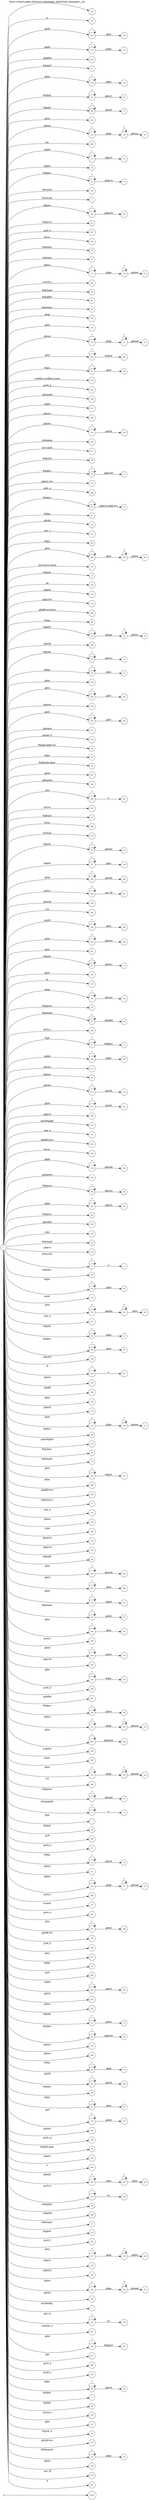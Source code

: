 digraph NFA {
  rankdir=LR;
  node [shape=circle, fontsize=10];
  __start [shape=point, label=""];
  __start -> None;
  100 [label="100"];
  312 [label="312"];
  218 [label="218"];
  172 [label="172"];
  203 [label="203"];
  37 [label="37"];
  178 [label="178"];
  33 [label="33"];
  61 [label="61"];
  16 [label="16"];
  241 [label="241"];
  254 [label="254"];
  119 [label="119"];
  306 [label="306"];
  174 [label="174"];
  44 [label="44"];
  72 [label="72"];
  164 [label="164"];
  26 [label="26"];
  2 [label="2"];
  190 [label="190"];
  81 [label="81"];
  267 [label="267"];
  307 [label="307"];
  59 [label="59"];
  126 [label="126"];
  55 [label="55"];
  113 [label="113"];
  302 [label="302"];
  56 [label="56"];
  83 [label="83"];
  49 [label="49"];
  206 [label="206"];
  143 [label="143"];
  223 [label="223"];
  116 [label="116"];
  247 [label="247"];
  226 [label="226"];
  95 [label="95"];
  245 [label="245"];
  102 [label="102"];
  283 [label="283"];
  48 [label="48"];
  235 [label="235"];
  160 [label="160"];
  171 [label="171"];
  189 [label="189"];
  177 [label="177"];
  233 [label="233"];
  215 [label="215"];
  162 [label="162"];
  311 [label="311"];
  127 [label="127"];
  39 [label="39"];
  69 [label="69"];
  133 [label="133"];
  70 [label="70"];
  155 [label="155"];
  229 [label="229"];
  287 [label="287"];
  13 [label="13"];
  269 [label="269"];
  74 [label="74"];
  27 [label="27"];
  145 [label="145"];
  181 [label="181"];
  19 [label="19"];
  273 [label="273"];
  88 [label="88"];
  297 [label="297"];
  248 [label="248"];
  101 [label="101"];
  41 [label="41"];
  75 [label="75"];
  120 [label="120"];
  105 [label="105"];
  170 [label="170"];
  118 [label="118"];
  179 [label="179"];
  136 [label="136"];
  144 [label="144"];
  200 [label="200"];
  98 [label="98"];
  22 [label="22"];
  62 [label="62"];
  124 [label="124"];
  156 [label="156"];
  14 [label="14"];
  30 [label="30"];
  67 [label="67"];
  146 [label="146"];
  185 [label="185"];
  246 [label="246"];
  150 [label="150"];
  109 [label="109"];
  142 [label="142"];
  227 [label="227"];
  262 [label="262"];
  161 [label="161"];
  274 [label="274"];
  36 [label="36"];
  64 [label="64"];
  85 [label="85"];
  58 [label="58"];
  207 [label="207"];
  159 [label="159"];
  296 [label="296"];
  303 [label="303"];
  45 [label="45"];
  308 [label="308"];
  316 [label="316"];
  25 [label="25"];
  137 [label="137"];
  208 [label="208"];
  4 [label="4"];
  17 [label="17"];
  286 [label="286"];
  149 [label="149"];
  292 [label="292"];
  259 [label="259"];
  244 [label="244"];
  261 [label="261"];
  18 [label="18"];
  255 [label="255"];
  315 [label="315"];
  249 [label="249"];
  141 [label="141"];
  76 [label="76"];
  47 [label="47"];
  280 [label="280"];
  24 [label="24"];
  121 [label="121"];
  8 [label="8"];
  191 [label="191"];
  184 [label="184"];
  212 [label="212"];
  87 [label="87"];
  213 [label="213"];
  210 [label="210"];
  196 [label="196"];
  92 [label="92"];
  314 [label="314"];
  275 [label="275"];
  202 [label="202"];
  309 [label="309"];
  139 [label="139"];
  163 [label="163"];
  6 [label="6"];
  219 [label="219"];
  79 [label="79"];
  94 [label="94"];
  135 [label="135"];
  180 [label="180"];
  231 [label="231"];
  65 [label="65"];
  243 [label="243"];
  158 [label="158"];
  295 [label="295"];
  46 [label="46"];
  195 [label="195"];
  3 [label="3"];
  42 [label="42"];
  89 [label="89"];
  117 [label="117"];
  211 [label="211"];
  225 [label="225"];
  310 [label="310"];
  188 [label="188"];
  0 [label="0"];
  234 [label="234"];
  238 [label="238"];
  115 [label="115"];
  209 [label="209"];
  271 [label="271"];
  20 [label="20"];
  66 [label="66"];
  104 [label="104"];
  106 [label="106"];
  153 [label="153"];
  198 [label="198"];
  256 [label="256"];
  147 [label="147"];
  51 [label="51"];
  125 [label="125"];
  86 [label="86"];
  313 [label="313"];
  40 [label="40"];
  54 [label="54"];
  130 [label="130"];
  230 [label="230"];
  304 [label="304"];
  96 [label="96"];
  239 [label="239"];
  204 [label="204"];
  97 [label="97"];
  272 [label="272"];
  183 [label="183"];
  148 [label="148"];
  293 [label="293"];
  192 [label="192"];
  194 [label="194"];
  82 [label="82"];
  242 [label="242"];
  205 [label="205"];
  53 [label="53"];
  216 [label="216"];
  176 [label="176"];
  50 [label="50"];
  240 [label="240"];
  285 [label="285"];
  169 [label="169"];
  193 [label="193"];
  232 [label="232"];
  284 [label="284"];
  250 [label="250"];
  260 [label="260"];
  175 [label="175"];
  201 [label="201"];
  258 [label="258"];
  68 [label="68"];
  131 [label="131"];
  228 [label="228"];
  300 [label="300"];
  140 [label="140"];
  107 [label="107"];
  305 [label="305"];
  122 [label="122"];
  294 [label="294"];
  77 [label="77"];
  5 [label="5"];
  90 [label="90"];
  7 [label="7"];
  38 [label="38"];
  168 [label="168"];
  263 [label="263"];
  265 [label="265"];
  277 [label="277"];
  32 [label="32"];
  151 [label="151"];
  110 [label="110"];
  289 [label="289"];
  317 [label="317"];
  281 [label="281"];
  167 [label="167"];
  199 [label="199"];
  268 [label="268"];
  123 [label="123"];
  251 [label="251"];
  10 [label="10"];
  266 [label="266"];
  182 [label="182"];
  222 [label="222"];
  78 [label="78"];
  111 [label="111"];
  252 [label="252"];
  12 [label="12"];
  63 [label="63"];
  152 [label="152"];
  29 [label="29"];
  166 [label="166"];
  28 [label="28"];
  132 [label="132"];
  187 [label="187"];
  257 [label="257"];
  15 [label="15"];
  60 [label="60"];
  91 [label="91"];
  134 [label="134"];
  253 [label="253"];
  290 [label="290"];
  35 [label="35"];
  154 [label="154"];
  214 [label="214"];
  279 [label="279"];
  299 [label="299"];
  186 [label="186"];
  278 [label="278"];
  84 [label="84"];
  298 [label="298"];
  57 [label="57"];
  43 [label="43"];
  112 [label="112"];
  282 [label="282"];
  237 [label="237"];
  197 [label="197"];
  103 [label="103"];
  128 [label="128"];
  220 [label="220"];
  1 [label="1"];
  108 [label="108"];
  236 [label="236"];
  31 [label="31"];
  301 [label="301"];
  21 [label="21"];
  224 [label="224"];
  217 [label="217"];
  71 [label="71"];
  9 [label="9"];
  288 [label="288"];
  23 [label="23"];
  264 [label="264"];
  138 [label="138"];
  93 [label="93"];
  11 [label="11"];
  34 [label="34"];
  80 [label="80"];
  73 [label="73"];
  173 [label="173"];
  270 [label="270"];
  221 [label="221"];
  99 [label="99"];
  157 [label="157"];
  52 [label="52"];
  114 [label="114"];
  165 [label="165"];
  276 [label="276"];
  291 [label="291"];
  129 [label="129"];
  { node [shape=doublecircle]; 1 2 4 6 7 9 10 11 13 15 17 19 21 24 26 27 29 31 33 34 35 36 37 38 39 40 41 42 43 44 45 46 48 49 51 53 54 55 56 57 58 59 60 62 64 65 67 69 71 73 75 76 78 80 81 82 83 84 85 86 87 88 90 92 94 96 97 98 99 100 101 102 103 104 105 107 109 112 115 118 121 124 127 130 133 135 136 138 140 142 143 144 145 146 147 148 149 150 151 152 153 154 155 156 157 158 159 160 161 162 163 164 165 166 168 170 171 173 175 177 179 181 183 185 188 189 191 192 193 194 195 196 197 198 199 200 201 202 203 204 206 207 209 211 212 214 216 217 219 220 221 222 223 225 227 229 231 233 236 239 241 243 245 247 250 251 252 253 254 255 256 258 260 261 263 264 265 266 267 268 269 270 271 272 273 274 275 276 277 279 280 281 282 283 284 285 287 288 289 290 291 292 293 294 295 297 298 299 300 301 302 303 304 305 306 307 308 309 310 311 312 313 314 315 316 317 }
  0 -> 1 [label="#GBMPAL"];
  0 -> 2 [label="#SIvCob"];
  0 -> 3 [label="#SIvCob"];
  3 -> 3 [label="*"];
  3 -> 4 [label="a"];
  0 -> 5 [label="#WqQANb"];
  5 -> 5 [label="*"];
  5 -> 6 [label="a"];
  0 -> 7 [label="#gb"];
  0 -> 8 [label="#gb"];
  8 -> 8 [label="*"];
  8 -> 9 [label="#gbprc"];
  0 -> 10 [label="#gbb"];
  0 -> 11 [label="#gbbw"];
  0 -> 12 [label="#gbd4"];
  12 -> 12 [label="*"];
  12 -> 13 [label=".gbmc"];
  0 -> 14 [label="#gbd4"];
  14 -> 14 [label="*"];
  14 -> 15 [label=".gbmcc"];
  0 -> 16 [label="#gbd4"];
  16 -> 16 [label="*"];
  16 -> 17 [label=".gbmh"];
  0 -> 18 [label="#gbd4"];
  18 -> 18 [label="*"];
  18 -> 19 [label=".gbmtc"];
  0 -> 20 [label="#gbd4"];
  20 -> 20 [label="*"];
  20 -> 21 [label=".gbpc"];
  0 -> 22 [label="#gbd4"];
  22 -> 22 [label="*"];
  22 -> 23 [label=".gbpgs"];
  23 -> 23 [label="*"];
  23 -> 24 [label=".gbmtc"];
  0 -> 25 [label="#gbd4"];
  25 -> 25 [label="*"];
  25 -> 26 [label=".gbsbic"];
  0 -> 27 [label="#gbg"];
  0 -> 28 [label="#gbg"];
  28 -> 28 [label="*"];
  28 -> 29 [label=".gbgt"];
  0 -> 30 [label="#gbg"];
  30 -> 30 [label="*"];
  30 -> 31 [label=".gbm"];
  0 -> 32 [label="#gbg"];
  32 -> 32 [label="*"];
  32 -> 33 [label=".gbtcb"];
  0 -> 34 [label="#gbg5"];
  0 -> 35 [label="#gbg6.gbgt"];
  0 -> 36 [label="#gbg6.gbgt-hvr"];
  0 -> 37 [label="#gbgs5"];
  0 -> 38 [label="#gbi4i"];
  0 -> 39 [label="#gbi4id"];
  0 -> 40 [label="#gbi4m1"];
  0 -> 41 [label="#gbi4s"];
  0 -> 42 [label="#gbi4s1"];
  0 -> 43 [label="#gbi4t"];
  0 -> 44 [label="#gbi5"];
  0 -> 45 [label="#gbmm"];
  0 -> 46 [label="#gbmpal"];
  0 -> 47 [label="#gbmpal"];
  47 -> 47 [label="*"];
  47 -> 48 [label=".gbqfbb"];
  0 -> 49 [label="#gbmpas"];
  0 -> 50 [label="#gbmpas"];
  50 -> 50 [label="*"];
  50 -> 51 [label=".gbmt"];
  0 -> 52 [label="#gbmpasb"];
  52 -> 52 [label="*"];
  52 -> 53 [label=".gbps"];
  0 -> 54 [label="#gbmpdv"];
  0 -> 55 [label="#gbmpi"];
  0 -> 56 [label="#gbmpid"];
  0 -> 57 [label="#gbmpiw"];
  0 -> 58 [label="#gbmplp.gbps"];
  0 -> 59 [label="#gbmps"];
  0 -> 60 [label="#gbpm"];
  0 -> 61 [label="#gbpm"];
  61 -> 61 [label="*"];
  61 -> 62 [label=".gbml1"];
  0 -> 63 [label="#gbpm"];
  63 -> 63 [label="*"];
  63 -> 64 [label=".gbpmtc"];
  0 -> 65 [label="#gbpms"];
  0 -> 66 [label="#gbprc"];
  66 -> 66 [label="*"];
  66 -> 67 [label=".gbm"];
  0 -> 68 [label="#gbprc"];
  68 -> 68 [label="*"];
  68 -> 69 [label=".gbmc"];
  0 -> 70 [label="#gbprc"];
  70 -> 70 [label="*"];
  70 -> 71 [label=".gbprcbc"];
  0 -> 72 [label="#gbprc"];
  72 -> 72 [label="*"];
  72 -> 73 [label=".gbprcx"];
  0 -> 74 [label="#gbprc"];
  74 -> 74 [label="*"];
  74 -> 75 [label=".gbprcx.gbgt-hvr"];
  0 -> 76 [label="#gbprca"];
  0 -> 77 [label="#gbprca"];
  77 -> 77 [label="*"];
  77 -> 78 [label=".gbmab"];
  0 -> 79 [label="#gbprca"];
  79 -> 79 [label="*"];
  79 -> 80 [label=".gbmac"];
  0 -> 81 [label="#gbprcs"];
  0 -> 82 [label="#gbqfb"];
  0 -> 83 [label="#gbqfbw"];
  0 -> 84 [label="#gbqfqw"];
  0 -> 85 [label="#gbs"];
  0 -> 86 [label="#gbx3"];
  0 -> 87 [label="#gbx4"];
  0 -> 88 [label="#gbz"];
  0 -> 89 [label="#gbz"];
  89 -> 89 [label="*"];
  89 -> 90 [label=".gbgt"];
  0 -> 91 [label="#gbz"];
  91 -> 91 [label="*"];
  91 -> 92 [label=".gbm"];
  0 -> 93 [label="#gbz"];
  93 -> 93 [label="*"];
  93 -> 94 [label=".gbtcb"];
  0 -> 95 [label="#gbz"];
  95 -> 95 [label="*"];
  95 -> 96 [label=".gbzt"];
  0 -> 97 [label="#gbztms1"];
  0 -> 98 [label="#gog"];
  0 -> 99 [label="#gssb_b"];
  0 -> 100 [label="#gws-output-pages-elements-homepage_additional_languages__als"];
  0 -> 101 [label="-moz-focus-inner"];
  0 -> 102 [label="-webkit-scrollbar-track"];
  0 -> 103 [label=".GBMCC"];
  0 -> 104 [label=".H6sW5"];
  0 -> 105 [label=".ds"];
  0 -> 106 [label=".fl"];
  106 -> 106 [label="*"];
  106 -> 107 [label="a"];
  0 -> 108 [label=".gac_m"];
  108 -> 108 [label="*"];
  108 -> 109 [label="td"];
  0 -> 110 [label=".gbem"];
  110 -> 110 [label="*"];
  110 -> 111 [label=".gbgs"];
  111 -> 111 [label="*"];
  111 -> 112 [label=".gbmab"];
  0 -> 113 [label=".gbem"];
  113 -> 113 [label="*"];
  113 -> 114 [label=".gbgs"];
  114 -> 114 [label="*"];
  114 -> 115 [label=".gbmac"];
  0 -> 116 [label=".gbemi"];
  116 -> 116 [label="*"];
  116 -> 117 [label=".gbgs"];
  117 -> 117 [label="*"];
  117 -> 118 [label=".gbmab"];
  0 -> 119 [label=".gbemi"];
  119 -> 119 [label="*"];
  119 -> 120 [label=".gbgs"];
  120 -> 120 [label="*"];
  120 -> 121 [label=".gbmac"];
  0 -> 122 [label=".gbes"];
  122 -> 122 [label="*"];
  122 -> 123 [label=".gbgs"];
  123 -> 123 [label="*"];
  123 -> 124 [label=".gbmab"];
  0 -> 125 [label=".gbes"];
  125 -> 125 [label="*"];
  125 -> 126 [label=".gbgs"];
  126 -> 126 [label="*"];
  126 -> 127 [label=".gbmac"];
  0 -> 128 [label=".gbesi"];
  128 -> 128 [label="*"];
  128 -> 129 [label=".gbgs"];
  129 -> 129 [label="*"];
  129 -> 130 [label=".gbmab"];
  0 -> 131 [label=".gbesi"];
  131 -> 131 [label="*"];
  131 -> 132 [label=".gbgs"];
  132 -> 132 [label="*"];
  132 -> 133 [label=".gbmac"];
  0 -> 134 [label=".gbf"];
  134 -> 134 [label="*"];
  134 -> 135 [label=".gbmt"];
  0 -> 136 [label=".gbg4a"];
  0 -> 137 [label=".gbg4a"];
  137 -> 137 [label="*"];
  137 -> 138 [label=".gbts"];
  0 -> 139 [label=".gbgs"];
  139 -> 139 [label="*"];
  139 -> 140 [label=".gbmab"];
  0 -> 141 [label=".gbgs"];
  141 -> 141 [label="*"];
  141 -> 142 [label=".gbmac"];
  0 -> 143 [label=".gbgt"];
  0 -> 144 [label=".gbgt-hvr"];
  0 -> 145 [label=".gbi4p"];
  0 -> 146 [label=".gbm"];
  0 -> 147 [label=".gbm0l"];
  0 -> 148 [label=".gbma"];
  0 -> 149 [label=".gbmab"];
  0 -> 150 [label=".gbmac"];
  0 -> 151 [label=".gbmc"];
  0 -> 152 [label=".gbmcc"];
  0 -> 153 [label=".gbmh"];
  0 -> 154 [label=".gbml1"];
  0 -> 155 [label=".gbml1-hvr"];
  0 -> 156 [label=".gbmlb"];
  0 -> 157 [label=".gbmlb-hvr"];
  0 -> 158 [label=".gbmlbw"];
  0 -> 159 [label=".gbmpala"];
  0 -> 160 [label=".gbmpalb"];
  0 -> 161 [label=".gbmpia"];
  0 -> 162 [label=".gbmpiaa"];
  0 -> 163 [label=".gbmpiaw"];
  0 -> 164 [label=".gbmpnw"];
  0 -> 165 [label=".gbmt"];
  0 -> 166 [label=".gbmtc"];
  0 -> 167 [label=".gbn"];
  167 -> 167 [label="*"];
  167 -> 168 [label=".gbmt"];
  0 -> 169 [label=".gbnd"];
  169 -> 169 [label="*"];
  169 -> 170 [label=".gbmt"];
  0 -> 171 [label=".gbp0"];
  0 -> 172 [label=".gbp0"];
  172 -> 172 [label="*"];
  172 -> 173 [label=".gbps"];
  0 -> 174 [label=".gbp0"];
  174 -> 174 [label="*"];
  174 -> 175 [label=".gbps2"];
  0 -> 176 [label=".gbpc"];
  176 -> 176 [label="*"];
  176 -> 177 [label=".gbpd"];
  0 -> 178 [label=".gbpc"];
  178 -> 178 [label="*"];
  178 -> 179 [label=".gbps"];
  0 -> 180 [label=".gbpc"];
  180 -> 180 [label="*"];
  180 -> 181 [label=".gbps2"];
  0 -> 182 [label=".gbpd"];
  182 -> 182 [label="*"];
  182 -> 183 [label=".gbmt"];
  0 -> 184 [label=".gbpd"];
  184 -> 184 [label="*"];
  184 -> 185 [label=".gbps"];
  0 -> 186 [label=".gbpdjs"];
  186 -> 186 [label="*"];
  186 -> 187 [label=".gbto"];
  187 -> 187 [label="*"];
  187 -> 188 [label=".gbm"];
  0 -> 189 [label=".gbpmc"];
  0 -> 190 [label=".gbpmc"];
  190 -> 190 [label="*"];
  190 -> 191 [label=".gbpmtc"];
  0 -> 192 [label=".gbpms2"];
  0 -> 193 [label=".gbprcb"];
  0 -> 194 [label=".gbprcd"];
  0 -> 195 [label=".gbprci"];
  0 -> 196 [label=".gbprct"];
  0 -> 197 [label=".gbps2"];
  0 -> 198 [label=".gbqfb"];
  0 -> 199 [label=".gbqfb-hvr"];
  0 -> 200 [label=".gbqfb-no-focus"];
  0 -> 201 [label=".gbqfba"];
  0 -> 202 [label=".gbqfba-hvr"];
  0 -> 203 [label=".gbqfbb"];
  0 -> 204 [label=".gbqfbb-hvr"];
  0 -> 205 [label=".gbrtl"];
  205 -> 205 [label="*"];
  205 -> 206 [label=".gbm"];
  0 -> 207 [label=".gbsb"];
  0 -> 208 [label=".gbsb"];
  208 -> 208 [label="*"];
  208 -> 209 [label=".gbsbb"];
  0 -> 210 [label=".gbsb"];
  210 -> 210 [label="*"];
  210 -> 211 [label=".gbsbt"];
  0 -> 212 [label=".gbsbic"];
  0 -> 213 [label=".gbsbis"];
  213 -> 213 [label="*"];
  213 -> 214 [label=".gbsbb"];
  0 -> 215 [label=".gbsbis"];
  215 -> 215 [label="*"];
  215 -> 216 [label=".gbsbt"];
  0 -> 217 [label=".gbt"];
  0 -> 218 [label=".gbtb"];
  218 -> 218 [label="*"];
  218 -> 219 [label=".gbts"];
  0 -> 220 [label=".gbtb2"];
  0 -> 221 [label=".gbtc"];
  0 -> 222 [label=".gbtcb"];
  0 -> 223 [label=".gbto"];
  0 -> 224 [label=".gbto"];
  224 -> 224 [label="*"];
  224 -> 225 [label="#gbgs5"];
  0 -> 226 [label=".gbto"];
  226 -> 226 [label="*"];
  226 -> 227 [label="#gbi4i"];
  0 -> 228 [label=".gbto"];
  228 -> 228 [label="*"];
  228 -> 229 [label="#gbi4id"];
  0 -> 230 [label=".gbto"];
  230 -> 230 [label="*"];
  230 -> 231 [label="#gbi5"];
  0 -> 232 [label=".gbto"];
  232 -> 232 [label="*"];
  232 -> 233 [label="#gbs"];
  0 -> 234 [label=".gbto"];
  234 -> 234 [label="*"];
  234 -> 235 [label=".gbg4a"];
  235 -> 235 [label="*"];
  235 -> 236 [label=".gbts"];
  0 -> 237 [label=".gbto"];
  237 -> 237 [label="*"];
  237 -> 238 [label=".gbgt"];
  238 -> 238 [label="*"];
  238 -> 239 [label=".gbtb2"];
  0 -> 240 [label=".gbto"];
  240 -> 240 [label="*"];
  240 -> 241 [label=".gbm"];
  0 -> 242 [label=".gbto"];
  242 -> 242 [label="*"];
  242 -> 243 [label=".gbmab"];
  0 -> 244 [label=".gbto"];
  244 -> 244 [label="*"];
  244 -> 245 [label=".gbmac"];
  0 -> 246 [label=".gbto"];
  246 -> 246 [label="*"];
  246 -> 247 [label=".gbts"];
  0 -> 248 [label=".gbto"];
  248 -> 248 [label="*"];
  248 -> 249 [label=".gbzt"];
  249 -> 249 [label="*"];
  249 -> 250 [label=".gbtb2"];
  0 -> 251 [label=".gbts"];
  0 -> 252 [label=".gbtsa"];
  0 -> 253 [label=".gbxms"];
  0 -> 254 [label=".gbxo"];
  0 -> 255 [label=".gbxv"];
  0 -> 256 [label=".gbxx"];
  0 -> 257 [label=".gbz0l"];
  257 -> 257 [label="*"];
  257 -> 258 [label=".gbtb2"];
  0 -> 259 [label=".gbz0l"];
  259 -> 259 [label="*"];
  259 -> 260 [label=".gbts"];
  0 -> 261 [label=".gbzt"];
  0 -> 262 [label=".gbzt"];
  262 -> 262 [label="*"];
  262 -> 263 [label=".gbts"];
  0 -> 264 [label=".gsdd_a"];
  0 -> 265 [label=".gsfi"];
  0 -> 266 [label=".gsfs"];
  0 -> 267 [label=".gsib_a"];
  0 -> 268 [label=".gsib_b"];
  0 -> 269 [label=".gsls_a"];
  0 -> 270 [label=".gsmq_a"];
  0 -> 271 [label=".gsn_a"];
  0 -> 272 [label=".gsn_b"];
  0 -> 273 [label=".gsn_c"];
  0 -> 274 [label=".gspqs_b"];
  0 -> 275 [label=".gsq_a"];
  0 -> 276 [label=".gss_ifl"];
  0 -> 277 [label=".gssb_a"];
  0 -> 278 [label=".gssb_a"];
  278 -> 278 [label="*"];
  278 -> 279 [label="td"];
  0 -> 280 [label=".gssb_c"];
  0 -> 281 [label=".gssb_e"];
  0 -> 282 [label=".gssb_f"];
  0 -> 283 [label=".gssb_g"];
  0 -> 284 [label=".gssb_h"];
  0 -> 285 [label=".gssb_i"];
  0 -> 286 [label=".gssb_i"];
  286 -> 286 [label="*"];
  286 -> 287 [label=".gss_ifl"];
  0 -> 288 [label=".gssb_k"];
  0 -> 289 [label=".gssb_l"];
  0 -> 290 [label=".gssb_m"];
  0 -> 291 [label=".h"];
  0 -> 292 [label=".lsb"];
  0 -> 293 [label=".lsbb"];
  0 -> 294 [label=".lst"];
  0 -> 295 [label=".sblc"];
  0 -> 296 [label=".sblc"];
  296 -> 296 [label="*"];
  296 -> 297 [label="a"];
  0 -> 298 [label=".z4hgWe"];
  0 -> 299 [label="a"];
  0 -> 300 [label="a.gbiba"];
  0 -> 301 [label="a.gspqs_a"];
  0 -> 302 [label="a.gssb_j"];
  0 -> 303 [label="active"];
  0 -> 304 [label="after"];
  0 -> 305 [label="body"];
  0 -> 306 [label="em"];
  0 -> 307 [label="focus"];
  0 -> 308 [label="form"];
  0 -> 309 [label="hover"];
  0 -> 310 [label="input"];
  0 -> 311 [label="last-child"];
  0 -> 312 [label="p"];
  0 -> 313 [label="span#gbg4"];
  0 -> 314 [label="span#gbg6"];
  0 -> 315 [label="td"];
  0 -> 316 [label="vertical"];
  0 -> 317 [label="visited"];
}
